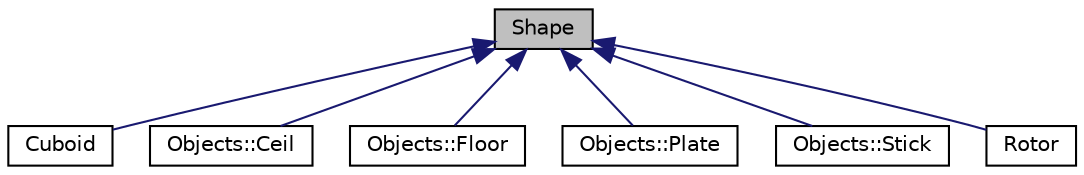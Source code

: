 digraph "Shape"
{
 // LATEX_PDF_SIZE
  edge [fontname="Helvetica",fontsize="10",labelfontname="Helvetica",labelfontsize="10"];
  node [fontname="Helvetica",fontsize="10",shape=record];
  Node1 [label="Shape",height=0.2,width=0.4,color="black", fillcolor="grey75", style="filled", fontcolor="black",tooltip="Modeluje pojęcie bryły jako zbiór punktów w przestrzeni."];
  Node1 -> Node2 [dir="back",color="midnightblue",fontsize="10",style="solid",fontname="Helvetica"];
  Node2 [label="Cuboid",height=0.2,width=0.4,color="black", fillcolor="white", style="filled",URL="$class_cuboid.html",tooltip="Modeluje pojęcie prostopadłościanu jako zbiór punktów w przestrzeni."];
  Node1 -> Node3 [dir="back",color="midnightblue",fontsize="10",style="solid",fontname="Helvetica"];
  Node3 [label="Objects::Ceil",height=0.2,width=0.4,color="black", fillcolor="white", style="filled",URL="$class_objects_1_1_ceil.html",tooltip="Modeluje pojęcie powierzchni wody jako zbiór punktów w przestrzeni."];
  Node1 -> Node4 [dir="back",color="midnightblue",fontsize="10",style="solid",fontname="Helvetica"];
  Node4 [label="Objects::Floor",height=0.2,width=0.4,color="black", fillcolor="white", style="filled",URL="$class_objects_1_1_floor.html",tooltip="Modeluje pojęcie dna jako zbiór punktów w przestrzeni."];
  Node1 -> Node5 [dir="back",color="midnightblue",fontsize="10",style="solid",fontname="Helvetica"];
  Node5 [label="Objects::Plate",height=0.2,width=0.4,color="black", fillcolor="white", style="filled",URL="$class_objects_1_1_plate.html",tooltip="Modeluje pojęcie płyty jako zbiór punktów w przestrzeni."];
  Node1 -> Node6 [dir="back",color="midnightblue",fontsize="10",style="solid",fontname="Helvetica"];
  Node6 [label="Objects::Stick",height=0.2,width=0.4,color="black", fillcolor="white", style="filled",URL="$class_objects_1_1_stick.html",tooltip="Modeluje pojęcie patyka jako zbiór punktów w przestrzeni."];
  Node1 -> Node7 [dir="back",color="midnightblue",fontsize="10",style="solid",fontname="Helvetica"];
  Node7 [label="Rotor",height=0.2,width=0.4,color="black", fillcolor="white", style="filled",URL="$class_rotor.html",tooltip="Modeluje pojęcie wirnika jako zbiór punktów w przestrzeni."];
}
